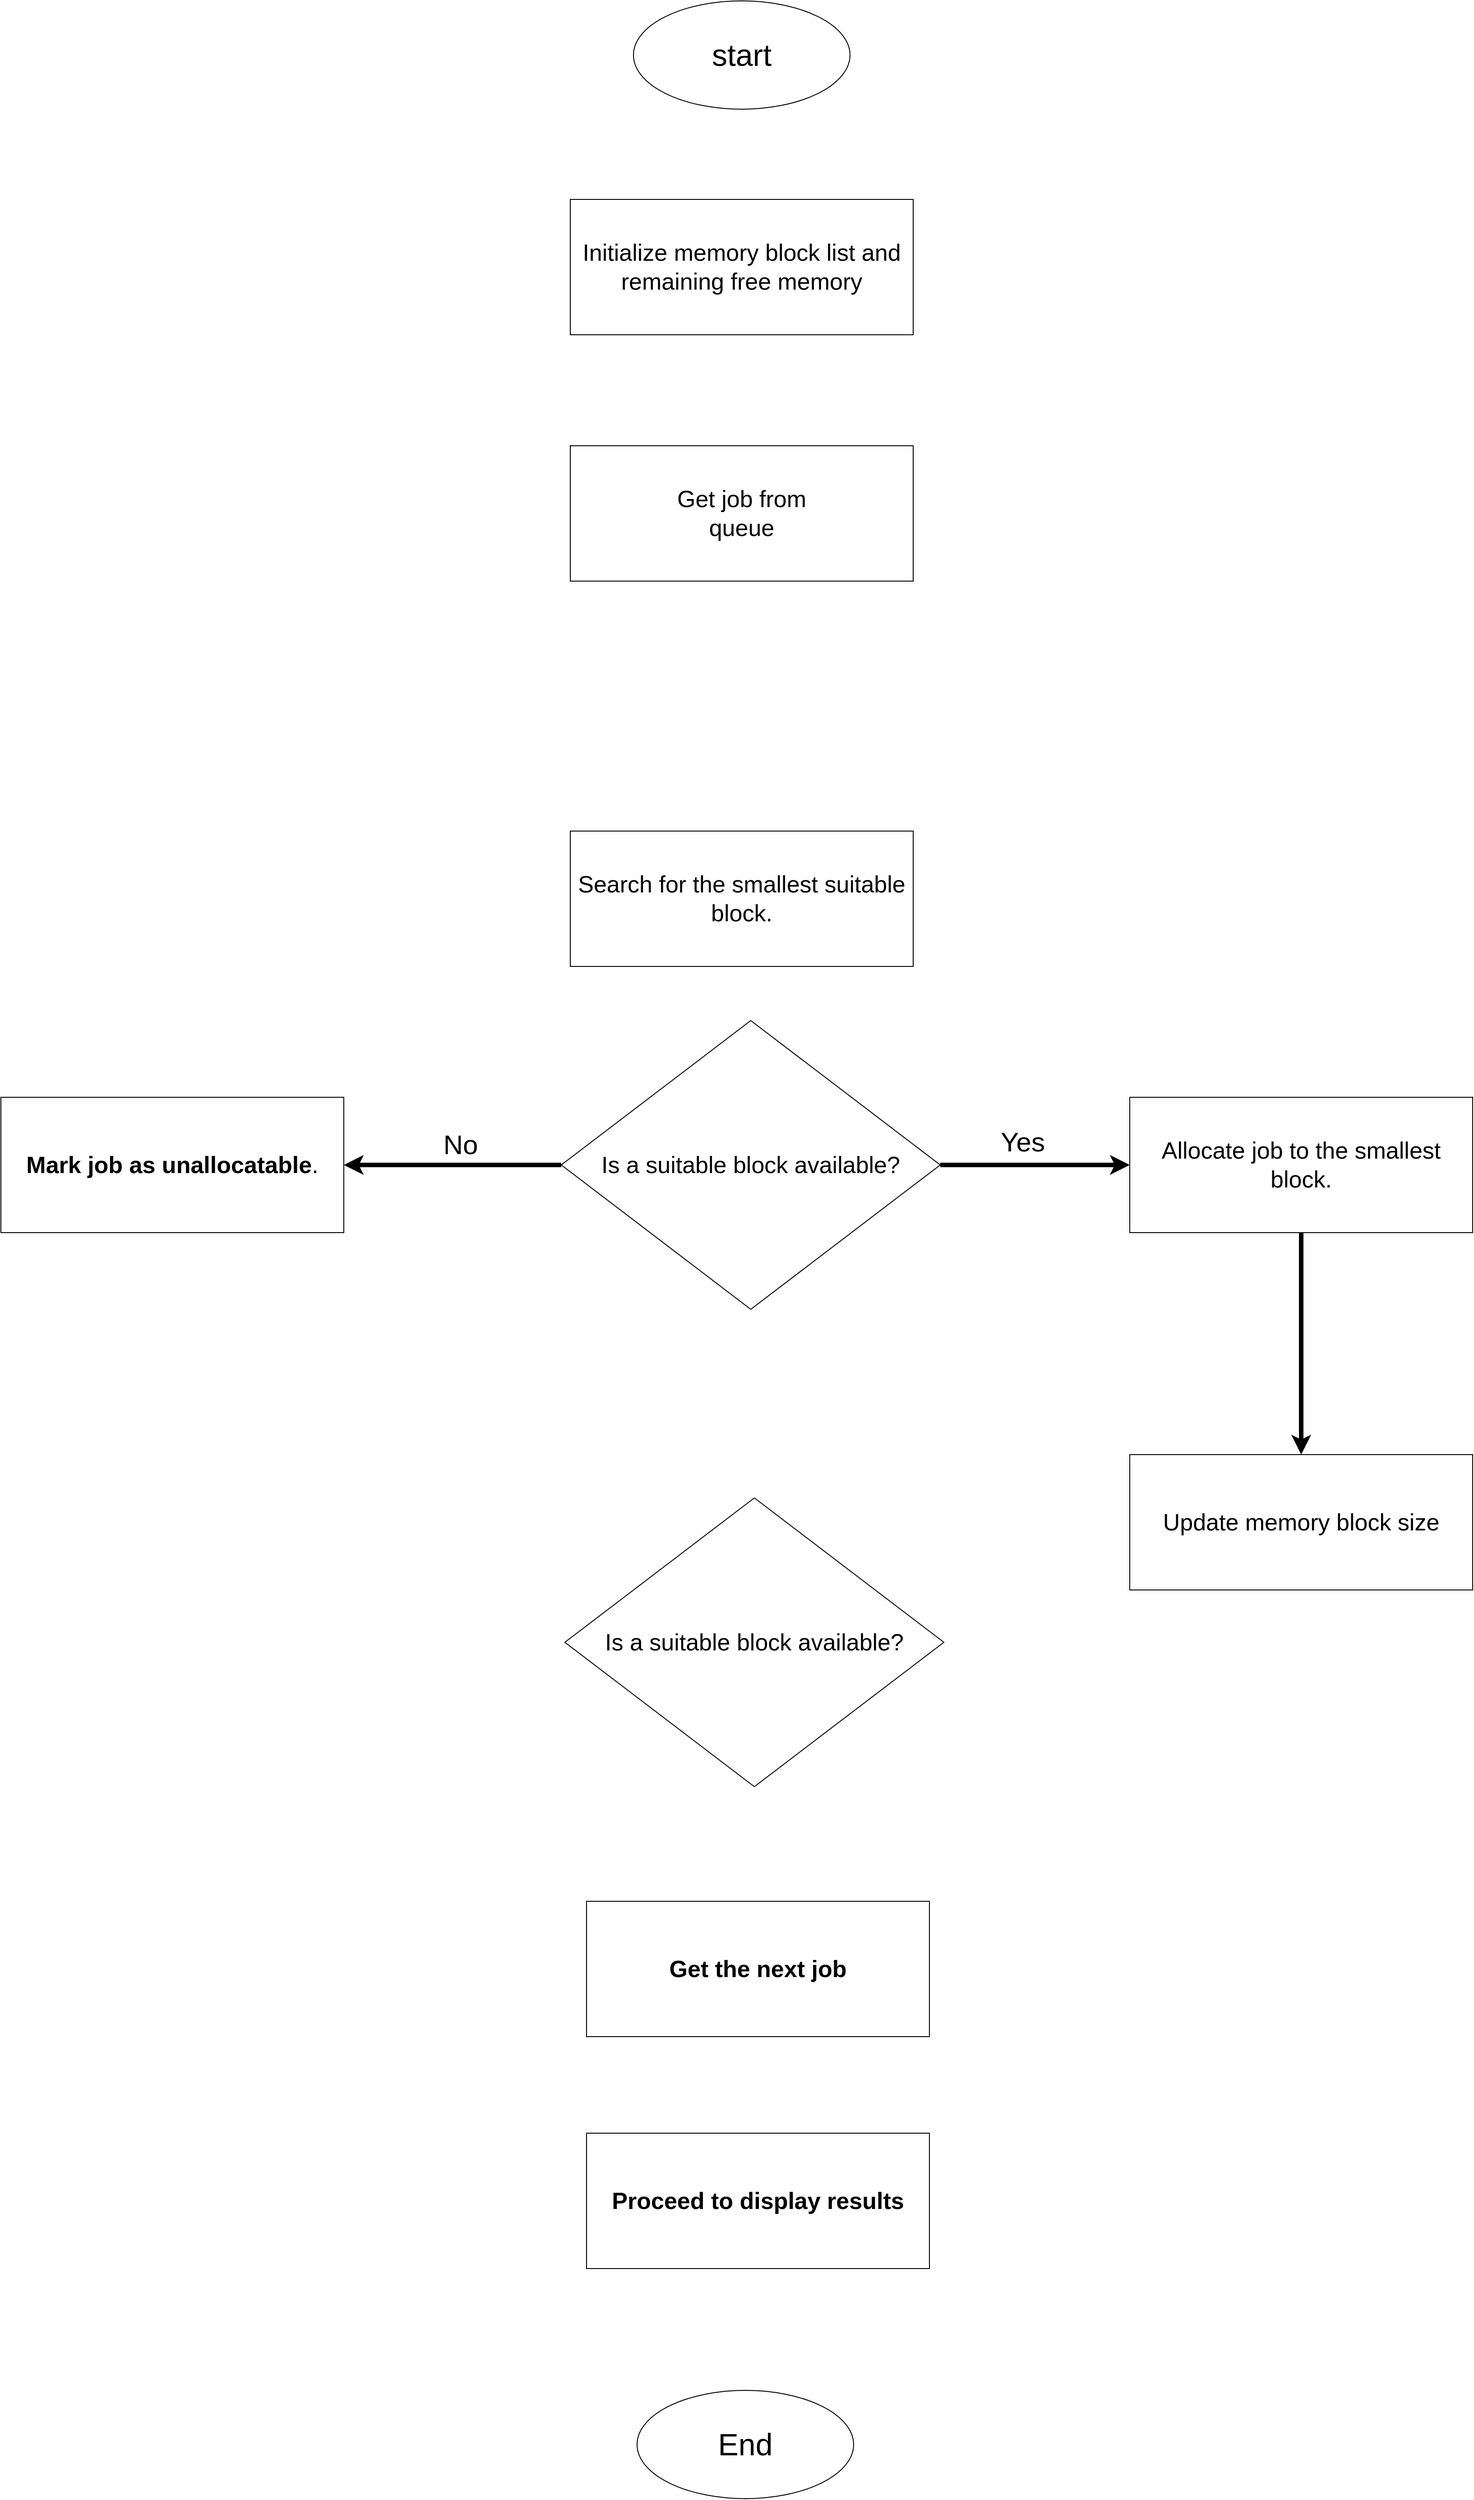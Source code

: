 <mxfile version="25.0.3">
  <diagram name="Page-1" id="w2s6EJMtueL3KT_GQZpF">
    <mxGraphModel dx="5470" dy="821" grid="0" gridSize="10" guides="1" tooltips="1" connect="1" arrows="1" fold="1" page="1" pageScale="1" pageWidth="3937" pageHeight="7874" math="0" shadow="0">
      <root>
        <mxCell id="0" />
        <mxCell id="1" parent="0" />
        <mxCell id="GVcUrMLa3Asdd-cFUx20-1" value="&lt;font style=&quot;font-size: 34px;&quot;&gt;start&lt;/font&gt;" style="ellipse;whiteSpace=wrap;html=1;" parent="1" vertex="1">
          <mxGeometry x="600" y="130" width="240" height="120" as="geometry" />
        </mxCell>
        <mxCell id="GVcUrMLa3Asdd-cFUx20-2" value="&lt;font style=&quot;font-size: 26px;&quot;&gt;Initialize memory block list and remaining free memory&lt;/font&gt;" style="rounded=0;whiteSpace=wrap;html=1;" parent="1" vertex="1">
          <mxGeometry x="530" y="350" width="380" height="150" as="geometry" />
        </mxCell>
        <mxCell id="GVcUrMLa3Asdd-cFUx20-4" value="&lt;span style=&quot;font-size: 26px;&quot;&gt;Get job from&lt;/span&gt;&lt;div&gt;&lt;span style=&quot;font-size: 26px;&quot;&gt;queue&lt;/span&gt;&lt;/div&gt;" style="rounded=0;whiteSpace=wrap;html=1;" parent="1" vertex="1">
          <mxGeometry x="530" y="623" width="380" height="150" as="geometry" />
        </mxCell>
        <mxCell id="GVcUrMLa3Asdd-cFUx20-5" value="&lt;div&gt;&lt;font style=&quot;font-size: 26px;&quot;&gt;Search for the smallest suitable block.&lt;/font&gt;&lt;br&gt;&lt;/div&gt;" style="rounded=0;whiteSpace=wrap;html=1;" parent="1" vertex="1">
          <mxGeometry x="530" y="1050" width="380" height="150" as="geometry" />
        </mxCell>
        <mxCell id="GVcUrMLa3Asdd-cFUx20-15" style="edgeStyle=orthogonalEdgeStyle;rounded=0;orthogonalLoop=1;jettySize=auto;html=1;entryX=0;entryY=0.5;entryDx=0;entryDy=0;strokeWidth=5;" parent="1" source="GVcUrMLa3Asdd-cFUx20-6" target="GVcUrMLa3Asdd-cFUx20-7" edge="1">
          <mxGeometry relative="1" as="geometry" />
        </mxCell>
        <mxCell id="GVcUrMLa3Asdd-cFUx20-18" style="edgeStyle=orthogonalEdgeStyle;rounded=0;orthogonalLoop=1;jettySize=auto;html=1;strokeWidth=5;" parent="1" source="GVcUrMLa3Asdd-cFUx20-6" target="GVcUrMLa3Asdd-cFUx20-9" edge="1">
          <mxGeometry relative="1" as="geometry" />
        </mxCell>
        <mxCell id="GVcUrMLa3Asdd-cFUx20-6" value="&lt;font style=&quot;font-size: 26px;&quot;&gt;Is a suitable block available?&lt;/font&gt;" style="rhombus;whiteSpace=wrap;html=1;" parent="1" vertex="1">
          <mxGeometry x="520" y="1260" width="420" height="320" as="geometry" />
        </mxCell>
        <mxCell id="GVcUrMLa3Asdd-cFUx20-16" style="edgeStyle=orthogonalEdgeStyle;rounded=0;orthogonalLoop=1;jettySize=auto;html=1;entryX=0.5;entryY=0;entryDx=0;entryDy=0;strokeWidth=5;" parent="1" source="GVcUrMLa3Asdd-cFUx20-7" target="GVcUrMLa3Asdd-cFUx20-8" edge="1">
          <mxGeometry relative="1" as="geometry" />
        </mxCell>
        <mxCell id="GVcUrMLa3Asdd-cFUx20-7" value="&lt;div&gt;&lt;font style=&quot;font-size: 26px;&quot;&gt;Allocate job to the smallest block.&lt;/font&gt;&lt;br&gt;&lt;/div&gt;" style="rounded=0;whiteSpace=wrap;html=1;" parent="1" vertex="1">
          <mxGeometry x="1150" y="1345" width="380" height="150" as="geometry" />
        </mxCell>
        <mxCell id="GVcUrMLa3Asdd-cFUx20-8" value="&lt;div&gt;&lt;font style=&quot;font-size: 26px;&quot;&gt;Update memory block size&lt;/font&gt;&lt;br&gt;&lt;/div&gt;" style="rounded=0;whiteSpace=wrap;html=1;" parent="1" vertex="1">
          <mxGeometry x="1150" y="1741" width="380" height="150" as="geometry" />
        </mxCell>
        <mxCell id="GVcUrMLa3Asdd-cFUx20-9" value="&lt;div&gt;&lt;font style=&quot;font-size: 26px;&quot;&gt;&lt;strong&gt;Mark job as unallocatable&lt;/strong&gt;.&lt;/font&gt;&lt;br&gt;&lt;/div&gt;" style="rounded=0;whiteSpace=wrap;html=1;" parent="1" vertex="1">
          <mxGeometry x="-101" y="1345" width="380" height="150" as="geometry" />
        </mxCell>
        <mxCell id="GVcUrMLa3Asdd-cFUx20-10" value="&lt;font style=&quot;font-size: 26px;&quot;&gt;Is a suitable block available?&lt;/font&gt;" style="rhombus;whiteSpace=wrap;html=1;" parent="1" vertex="1">
          <mxGeometry x="524" y="1789" width="420" height="320" as="geometry" />
        </mxCell>
        <mxCell id="GVcUrMLa3Asdd-cFUx20-11" value="&lt;div&gt;&lt;span style=&quot;font-size: 26px;&quot;&gt;&lt;b&gt;Get the next job&lt;/b&gt;&lt;/span&gt;&lt;/div&gt;" style="rounded=0;whiteSpace=wrap;html=1;" parent="1" vertex="1">
          <mxGeometry x="548" y="2236" width="380" height="150" as="geometry" />
        </mxCell>
        <mxCell id="GVcUrMLa3Asdd-cFUx20-12" value="&lt;div&gt;&lt;span style=&quot;font-size: 26px;&quot;&gt;&lt;b&gt;Proceed to display results&lt;/b&gt;&lt;/span&gt;&lt;/div&gt;" style="rounded=0;whiteSpace=wrap;html=1;" parent="1" vertex="1">
          <mxGeometry x="548" y="2493" width="380" height="150" as="geometry" />
        </mxCell>
        <mxCell id="GVcUrMLa3Asdd-cFUx20-13" value="&lt;span style=&quot;font-size: 34px;&quot;&gt;End&lt;/span&gt;" style="ellipse;whiteSpace=wrap;html=1;" parent="1" vertex="1">
          <mxGeometry x="604" y="2778" width="240" height="120" as="geometry" />
        </mxCell>
        <mxCell id="GVcUrMLa3Asdd-cFUx20-17" value="&lt;font style=&quot;font-size: 30px;&quot;&gt;Yes&lt;/font&gt;" style="text;html=1;align=center;verticalAlign=middle;resizable=0;points=[];autosize=1;strokeColor=none;fillColor=none;" parent="1" vertex="1">
          <mxGeometry x="997" y="1370" width="67" height="48" as="geometry" />
        </mxCell>
        <mxCell id="GVcUrMLa3Asdd-cFUx20-19" value="&lt;span style=&quot;font-size: 30px;&quot;&gt;No&lt;/span&gt;" style="text;html=1;align=center;verticalAlign=middle;resizable=0;points=[];autosize=1;strokeColor=none;fillColor=none;" parent="1" vertex="1">
          <mxGeometry x="380" y="1373" width="56" height="48" as="geometry" />
        </mxCell>
      </root>
    </mxGraphModel>
  </diagram>
</mxfile>
